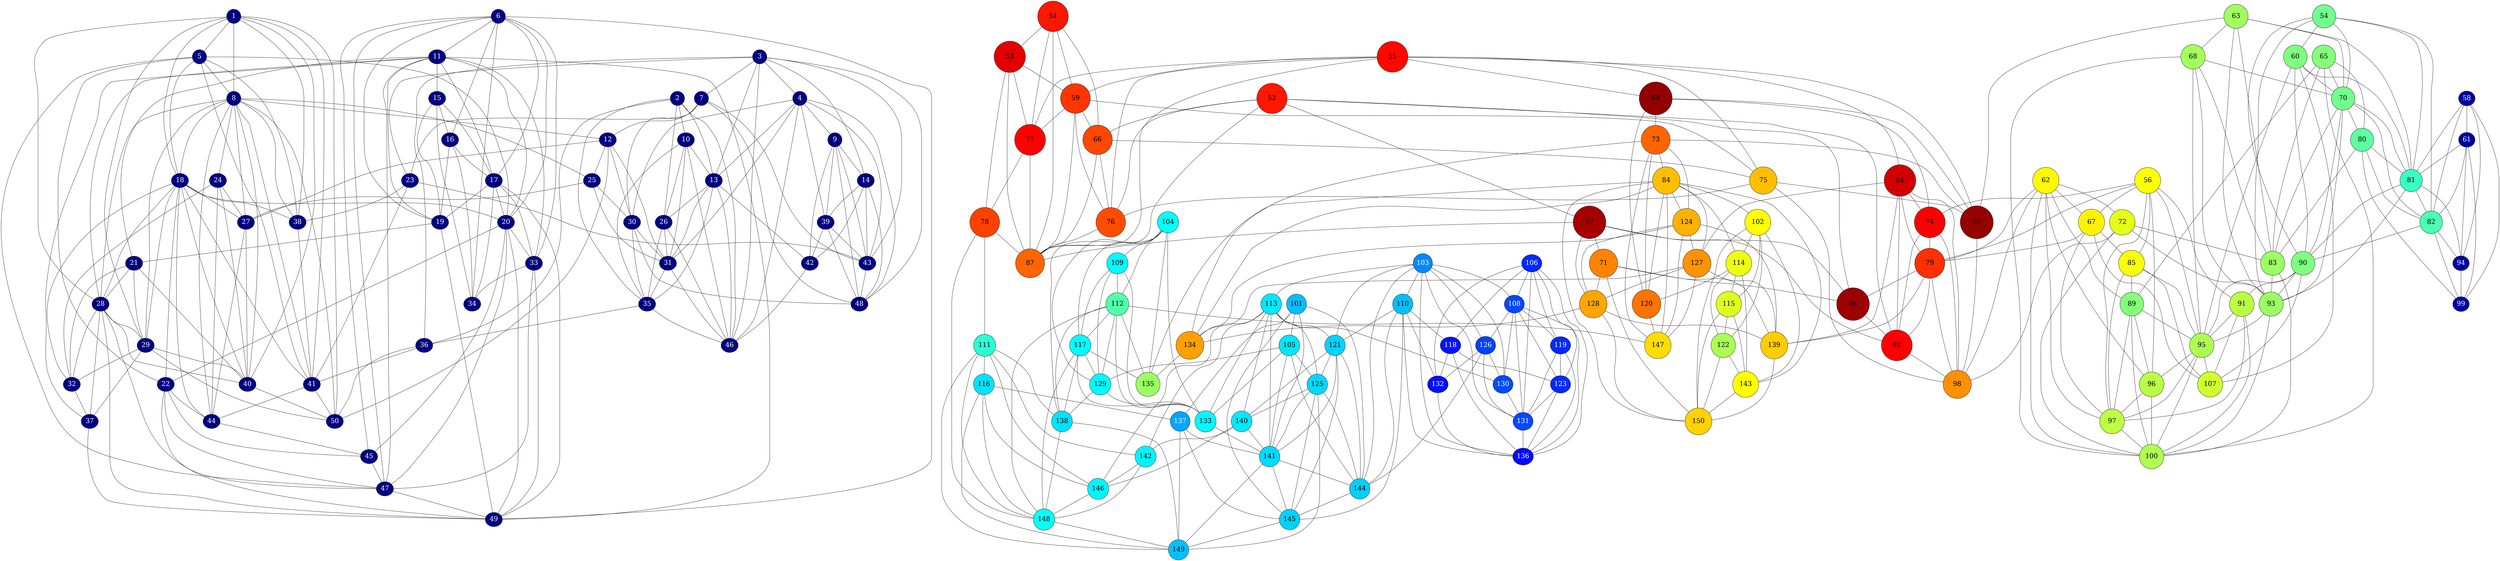 graph Walk {
1 [fillcolor="0.6667,1.0000,0.5060"][style=filled][width=0.7500][height=0.7500][fontcolor="0,0,1.0"][fontsize=25]
1 -- 5
1 -- 8
1 -- 18
1 -- 28
1 -- 29
1 -- 38
1 -- 40
1 -- 41
1 -- 50
2 [fillcolor="0.6667,1.0000,0.5060"][style=filled][width=0.7500][height=0.7500][fontcolor="0,0,1.0"][fontsize=25]
2 -- 10
2 -- 13
2 -- 26
2 -- 35
2 -- 36
2 -- 46
3 [fillcolor="0.6667,1.0000,0.5060"][style=filled][width=0.7500][height=0.7500][fontcolor="0,0,1.0"][fontsize=25]
3 -- 4
3 -- 7
3 -- 13
3 -- 14
3 -- 23
3 -- 36
3 -- 43
3 -- 46
3 -- 48
4 [fillcolor="0.6667,1.0000,0.5060"][style=filled][width=0.7500][height=0.7500][fontcolor="0,0,1.0"][fontsize=25]
4 -- 9
4 -- 13
4 -- 30
4 -- 31
4 -- 39
4 -- 43
4 -- 46
4 -- 48
5 [fillcolor="0.6667,1.0000,0.5060"][style=filled][width=0.7500][height=0.7500][fontcolor="0,0,1.0"][fontsize=25]
5 -- 8
5 -- 18
5 -- 20
5 -- 22
5 -- 38
5 -- 41
5 -- 47
6 [fillcolor="0.6667,1.0000,0.5060"][style=filled][width=0.7500][height=0.7500][fontcolor="0,0,1.0"][fontsize=25]
6 -- 11
6 -- 16
6 -- 17
6 -- 19
6 -- 20
6 -- 33
6 -- 34
6 -- 45
6 -- 47
6 -- 49
7 [fillcolor="0.6667,1.0000,0.5060"][style=filled][width=0.7500][height=0.7500][fontcolor="0,0,1.0"][fontsize=25]
7 -- 12
7 -- 23
7 -- 30
7 -- 43
7 -- 48
8 [fillcolor="0.6667,1.0000,0.5060"][style=filled][width=0.7500][height=0.7500][fontcolor="0,0,1.0"][fontsize=25]
8 -- 12
8 -- 18
8 -- 24
8 -- 25
8 -- 27
8 -- 28
8 -- 29
8 -- 38
8 -- 40
8 -- 41
8 -- 44
8 -- 50
9 [fillcolor="0.6667,1.0000,0.5060"][style=filled][width=0.7500][height=0.7500][fontcolor="0,0,1.0"][fontsize=25]
9 -- 14
9 -- 39
9 -- 42
9 -- 43
9 -- 48
10 [fillcolor="0.6667,1.0000,0.5060"][style=filled][width=0.7500][height=0.7500][fontcolor="0,0,1.0"][fontsize=25]
10 -- 13
10 -- 26
10 -- 31
10 -- 35
10 -- 46
11 [fillcolor="0.6667,1.0000,0.5060"][style=filled][width=0.7500][height=0.7500][fontcolor="0,0,1.0"][fontsize=25]
11 -- 15
11 -- 17
11 -- 19
11 -- 20
11 -- 21
11 -- 28
11 -- 33
11 -- 37
11 -- 47
11 -- 49
12 [fillcolor="0.6667,1.0000,0.5060"][style=filled][width=0.7500][height=0.7500][fontcolor="0,0,1.0"][fontsize=25]
12 -- 25
12 -- 27
12 -- 30
12 -- 31
12 -- 50
13 [fillcolor="0.6667,1.0000,0.5060"][style=filled][width=0.7500][height=0.7500][fontcolor="0,0,1.0"][fontsize=25]
13 -- 26
13 -- 31
13 -- 35
13 -- 42
13 -- 46
14 [fillcolor="0.6667,1.0000,0.5060"][style=filled][width=0.7500][height=0.7500][fontcolor="0,0,1.0"][fontsize=25]
14 -- 39
14 -- 42
14 -- 43
14 -- 48
15 [fillcolor="0.6667,1.0000,0.5060"][style=filled][width=0.7500][height=0.7500][fontcolor="0,0,1.0"][fontsize=25]
15 -- 16
15 -- 17
15 -- 19
15 -- 34
16 [fillcolor="0.6667,1.0000,0.5060"][style=filled][width=0.7500][height=0.7500][fontcolor="0,0,1.0"][fontsize=25]
16 -- 17
16 -- 19
16 -- 34
17 [fillcolor="0.6667,1.0000,0.5060"][style=filled][width=0.7500][height=0.7500][fontcolor="0,0,1.0"][fontsize=25]
17 -- 19
17 -- 20
17 -- 33
17 -- 34
17 -- 49
18 [fillcolor="0.6667,1.0000,0.5060"][style=filled][width=0.7500][height=0.7500][fontcolor="0,0,1.0"][fontsize=25]
18 -- 20
18 -- 22
18 -- 27
18 -- 28
18 -- 29
18 -- 32
18 -- 38
18 -- 40
18 -- 41
18 -- 44
19 [fillcolor="0.6667,1.0000,0.5060"][style=filled][width=0.7500][height=0.7500][fontcolor="0,0,1.0"][fontsize=25]
19 -- 21
19 -- 49
20 [fillcolor="0.6667,1.0000,0.5060"][style=filled][width=0.7500][height=0.7500][fontcolor="0,0,1.0"][fontsize=25]
20 -- 22
20 -- 33
20 -- 45
20 -- 47
20 -- 49
21 [fillcolor="0.6667,1.0000,0.5060"][style=filled][width=0.7500][height=0.7500][fontcolor="0,0,1.0"][fontsize=25]
21 -- 28
21 -- 29
21 -- 32
21 -- 40
22 [fillcolor="0.6667,1.0000,0.5060"][style=filled][width=0.7500][height=0.7500][fontcolor="0,0,1.0"][fontsize=25]
22 -- 44
22 -- 45
22 -- 47
22 -- 49
23 [fillcolor="0.6667,1.0000,0.5060"][style=filled][width=0.7500][height=0.7500][fontcolor="0,0,1.0"][fontsize=25]
23 -- 38
23 -- 41
23 -- 43
24 [fillcolor="0.6667,1.0000,0.5060"][style=filled][width=0.7500][height=0.7500][fontcolor="0,0,1.0"][fontsize=25]
24 -- 27
24 -- 32
24 -- 40
24 -- 44
25 [fillcolor="0.6667,1.0000,0.5060"][style=filled][width=0.7500][height=0.7500][fontcolor="0,0,1.0"][fontsize=25]
25 -- 27
25 -- 30
25 -- 31
26 [fillcolor="0.6667,1.0000,0.5060"][style=filled][width=0.7500][height=0.7500][fontcolor="0,0,1.0"][fontsize=25]
26 -- 31
26 -- 35
26 -- 46
27 [fillcolor="0.6667,1.0000,0.5060"][style=filled][width=0.7500][height=0.7500][fontcolor="0,0,1.0"][fontsize=25]
27 -- 40
27 -- 44
28 [fillcolor="0.6667,1.0000,0.5060"][style=filled][width=0.7500][height=0.7500][fontcolor="0,0,1.0"][fontsize=25]
28 -- 29
28 -- 32
28 -- 37
28 -- 40
28 -- 47
28 -- 49
29 [fillcolor="0.6667,1.0000,0.5060"][style=filled][width=0.7500][height=0.7500][fontcolor="0,0,1.0"][fontsize=25]
29 -- 32
29 -- 37
29 -- 40
29 -- 50
30 [fillcolor="0.6667,1.0000,0.5060"][style=filled][width=0.7500][height=0.7500][fontcolor="0,0,1.0"][fontsize=25]
30 -- 31
30 -- 35
30 -- 48
31 [fillcolor="0.6667,1.0000,0.5060"][style=filled][width=0.7500][height=0.7500][fontcolor="0,0,1.0"][fontsize=25]
31 -- 35
31 -- 46
32 [fillcolor="0.6667,1.0000,0.5060"][style=filled][width=0.7500][height=0.7500][fontcolor="0,0,1.0"][fontsize=25]
32 -- 37
33 [fillcolor="0.6667,1.0000,0.5060"][style=filled][width=0.7500][height=0.7500][fontcolor="0,0,1.0"][fontsize=25]
33 -- 34
33 -- 47
33 -- 49
34 [fillcolor="0.6667,1.0000,0.5060"][style=filled][width=0.7500][height=0.7500][fontcolor="0,0,1.0"][fontsize=25]
35 [fillcolor="0.6667,1.0000,0.5060"][style=filled][width=0.7500][height=0.7500][fontcolor="0,0,1.0"][fontsize=25]
35 -- 36
35 -- 46
36 [fillcolor="0.6667,1.0000,0.5060"][style=filled][width=0.7500][height=0.7500][fontcolor="0,0,1.0"][fontsize=25]
36 -- 41
36 -- 50
37 [fillcolor="0.6667,1.0000,0.5060"][style=filled][width=0.7500][height=0.7500][fontcolor="0,0,1.0"][fontsize=25]
37 -- 49
38 [fillcolor="0.6667,1.0000,0.5060"][style=filled][width=0.7500][height=0.7500][fontcolor="0,0,1.0"][fontsize=25]
38 -- 41
39 [fillcolor="0.6667,1.0000,0.5060"][style=filled][width=0.7500][height=0.7500][fontcolor="0,0,1.0"][fontsize=25]
39 -- 42
39 -- 43
39 -- 48
40 [fillcolor="0.6667,1.0000,0.5060"][style=filled][width=0.7500][height=0.7500][fontcolor="0,0,1.0"][fontsize=25]
40 -- 50
41 [fillcolor="0.6667,1.0000,0.5060"][style=filled][width=0.7500][height=0.7500][fontcolor="0,0,1.0"][fontsize=25]
41 -- 44
41 -- 50
42 [fillcolor="0.6667,1.0000,0.5060"][style=filled][width=0.7500][height=0.7500][fontcolor="0,0,1.0"][fontsize=25]
42 -- 46
43 [fillcolor="0.6667,1.0000,0.5060"][style=filled][width=0.7500][height=0.7500][fontcolor="0,0,1.0"][fontsize=25]
43 -- 48
44 [fillcolor="0.6667,1.0000,0.5060"][style=filled][width=0.7500][height=0.7500][fontcolor="0,0,1.0"][fontsize=25]
44 -- 45
45 [fillcolor="0.6667,1.0000,0.5060"][style=filled][width=0.7500][height=0.7500][fontcolor="0,0,1.0"][fontsize=25]
45 -- 47
46 [fillcolor="0.6667,1.0000,0.5060"][style=filled][width=0.7500][height=0.7500][fontcolor="0,0,1.0"][fontsize=25]
47 [fillcolor="0.6667,1.0000,0.5060"][style=filled][width=0.7500][height=0.7500][fontcolor="0,0,1.0"][fontsize=25]
47 -- 49
48 [fillcolor="0.6667,1.0000,0.5060"][style=filled][width=0.7500][height=0.7500][fontcolor="0,0,1.0"][fontsize=25]
49 [fillcolor="0.6667,1.0000,0.5060"][style=filled][width=0.7500][height=0.7500][fontcolor="0,0,1.0"][fontsize=25]
50 [fillcolor="0.6667,1.0000,0.5060"][style=filled][width=0.7500][height=0.7500][fontcolor="0,0,1.0"][fontsize=25]
51 [fillcolor="0.0146,1.0000,1.0000"][style=filled][width=1.6053][height=1.6053][fontcolor="0,0,0.0"][fontsize=25]
51 -- 53
51 -- 59
51 -- 66
51 -- 77
51 -- 87
52 [fillcolor="0.0159,1.0000,1.0000"][style=filled][width=1.6027][height=1.6027][fontcolor="0,0,0.0"][fontsize=25]
52 -- 57
52 -- 66
52 -- 76
52 -- 86
52 -- 87
52 -- 92
53 [fillcolor="0.0000,1.0000,0.8884"][style=filled][width=1.6554][height=1.6554][fontcolor="0,0,0.0"][fontsize=25]
53 -- 59
53 -- 77
53 -- 78
53 -- 87
54 [fillcolor="0.3679,0.5578,1.0000"][style=filled][width=1.2357][height=1.2357][fontcolor="0,0,0.0"][fontsize=25]
54 -- 60
54 -- 70
54 -- 81
54 -- 82
54 -- 90
54 -- 93
55 [fillcolor="0.0053,1.0000,1.0000"][style=filled][width=1.6191][height=1.6191][fontcolor="0,0,0.0"][fontsize=25]
55 -- 59
55 -- 64
55 -- 69
55 -- 75
55 -- 76
55 -- 77
55 -- 87
55 -- 88
56 [fillcolor="0.1701,0.9801,1.0000"][style=filled][width=1.3707][height=1.3707][fontcolor="0,0,0.0"][fontsize=25]
56 -- 67
56 -- 74
56 -- 79
56 -- 85
56 -- 91
56 -- 95
56 -- 96
56 -- 97
57 [fillcolor="0.0000,1.0000,0.6414"][style=filled][width=1.7175][height=1.7175][fontcolor="0,0,0.0"][fontsize=25]
57 -- 71
57 -- 86
57 -- 87
57 -- 92
57 -- 128
58 [fillcolor="0.6667,1.0000,0.6295"][style=filled][width=0.7806][height=0.7806][fontcolor="0,0,1.0"][fontsize=25]
58 -- 61
58 -- 81
58 -- 82
58 -- 94
58 -- 99
59 [fillcolor="0.0352,1.0000,1.0000"][style=filled][width=1.5740][height=1.5740][fontcolor="0,0,0.0"][fontsize=25]
59 -- 66
59 -- 75
59 -- 76
59 -- 77
59 -- 87
60 [fillcolor="0.3347,0.5020,1.0000"][style=filled][width=1.2504][height=1.2504][fontcolor="0,0,0.0"][fontsize=25]
60 -- 70
60 -- 81
60 -- 90
60 -- 95
60 -- 107
61 [fillcolor="0.6667,1.0000,0.6335"][style=filled][width=0.7822][height=0.7822][fontcolor="0,0,1.0"][fontsize=25]
61 -- 81
61 -- 82
61 -- 94
61 -- 99
62 [fillcolor="0.1627,1.0000,1.0000"][style=filled][width=1.3824][height=1.3824][fontcolor="0,0,0.0"][fontsize=25]
62 -- 67
62 -- 72
62 -- 79
62 -- 89
62 -- 96
62 -- 97
62 -- 98
62 -- 100
63 [fillcolor="0.2682,0.6215,1.0000"][style=filled][width=1.2810][height=1.2810][fontcolor="0,0,0.0"][fontsize=25]
63 -- 68
63 -- 70
63 -- 81
63 -- 83
63 -- 88
63 -- 93
64 [fillcolor="0.0000,1.0000,0.8167"][style=filled][width=1.6725][height=1.6725][fontcolor="0,0,0.0"][fontsize=25]
64 -- 74
64 -- 79
64 -- 92
64 -- 98
64 -- 127
64 -- 139
65 [fillcolor="0.3193,0.5219,1.0000"][style=filled][width=1.2559][height=1.2559][fontcolor="0,0,0.0"][fontsize=25]
65 -- 70
65 -- 80
65 -- 83
65 -- 89
65 -- 100
66 [fillcolor="0.0471,1.0000,1.0000"][style=filled][width=1.5563][height=1.5563][fontcolor="0,0,0.0"][fontsize=25]
66 -- 75
66 -- 76
66 -- 87
67 [fillcolor="0.1580,1.0000,1.0000"][style=filled][width=1.3891][height=1.3891][fontcolor="0,0,0.0"][fontsize=25]
67 -- 79
67 -- 85
67 -- 97
67 -- 107
68 [fillcolor="0.2615,0.6375,1.0000"][style=filled][width=1.2849][height=1.2849][fontcolor="0,0,0.0"][fontsize=25]
68 -- 70
68 -- 83
68 -- 93
68 -- 95
68 -- 100
69 [fillcolor="0.0000,1.0000,0.5777"][style=filled][width=1.7325][height=1.7325][fontcolor="0,0,0.0"][fontsize=25]
69 -- 73
69 -- 74
69 -- 88
69 -- 120
70 [fillcolor="0.3657,0.5538,1.0000"][style=filled][width=1.2374][height=1.2374][fontcolor="0,0,0.0"][fontsize=25]
70 -- 80
70 -- 81
70 -- 82
70 -- 83
70 -- 90
70 -- 93
71 [fillcolor="0.0857,1.0000,1.0000"][style=filled][width=1.4977][height=1.4977][fontcolor="0,0,0.0"][fontsize=25]
71 -- 86
71 -- 128
71 -- 139
71 -- 150
72 [fillcolor="0.1851,0.9004,1.0000"][style=filled][width=1.3515][height=1.3515][fontcolor="0,0,0.0"][fontsize=25]
72 -- 83
72 -- 93
72 -- 98
72 -- 100
73 [fillcolor="0.0657,1.0000,1.0000"][style=filled][width=1.5276][height=1.5276][fontcolor="0,0,0.0"][fontsize=25]
73 -- 84
73 -- 88
73 -- 120
73 -- 124
73 -- 134
73 -- 147
74 [fillcolor="0.0000,1.0000,0.9880"][style=filled][width=1.6295][height=1.6295][fontcolor="0,0,0.0"][fontsize=25]
74 -- 79
74 -- 92
74 -- 98
75 [fillcolor="0.1248,1.0000,1.0000"][style=filled][width=1.4393][height=1.4393][fontcolor="0,0,0.0"][fontsize=25]
75 -- 76
75 -- 88
75 -- 98
76 [fillcolor="0.0505,1.0000,1.0000"][style=filled][width=1.5505][height=1.5505][fontcolor="0,0,0.0"][fontsize=25]
76 -- 87
77 [fillcolor="0.0000,1.0000,1.0000"][style=filled][width=1.6267][height=1.6267][fontcolor="0,0,0.0"][fontsize=25]
77 -- 78
77 -- 87
78 [fillcolor="0.0425,1.0000,1.0000"][style=filled][width=1.5625][height=1.5625][fontcolor="0,0,0.0"][fontsize=25]
78 -- 87
78 -- 111
78 -- 148
79 [fillcolor="0.0319,1.0000,1.0000"][style=filled][width=1.5789][height=1.5789][fontcolor="0,0,0.0"][fontsize=25]
79 -- 86
79 -- 92
79 -- 98
79 -- 139
80 [fillcolor="0.4019,0.6295,1.0000"][style=filled][width=1.2185][height=1.2185][fontcolor="0,0,0.0"][fontsize=25]
80 -- 81
80 -- 82
80 -- 83
80 -- 99
81 [fillcolor="0.4521,0.7769,1.0000"][style=filled][width=1.1811][height=1.1811][fontcolor="0,0,0.0"][fontsize=25]
81 -- 82
81 -- 90
81 -- 93
81 -- 94
82 [fillcolor="0.4303,0.7052,1.0000"][style=filled][width=1.1995][height=1.1995][fontcolor="0,0,0.0"][fontsize=25]
82 -- 90
82 -- 94
82 -- 99
83 [fillcolor="0.2734,0.6096,1.0000"][style=filled][width=1.2780][height=1.2780][fontcolor="0,0,0.0"][fontsize=25]
83 -- 93
83 -- 100
84 [fillcolor="0.1242,1.0000,1.0000"][style=filled][width=1.4396][height=1.4396][fontcolor="0,0,0.0"][fontsize=25]
84 -- 102
84 -- 114
84 -- 120
84 -- 124
84 -- 127
84 -- 134
84 -- 135
84 -- 143
84 -- 147
84 -- 150
85 [fillcolor="0.1707,0.9761,1.0000"][style=filled][width=1.3698][height=1.3698][fontcolor="0,0,0.0"][fontsize=25]
85 -- 89
85 -- 95
85 -- 97
85 -- 107
86 [fillcolor="0.0000,1.0000,0.6096"][style=filled][width=1.7253][height=1.7253][fontcolor="0,0,0.0"][fontsize=25]
86 -- 92
87 [fillcolor="0.0664,1.0000,1.0000"][style=filled][width=1.5270][height=1.5270][fontcolor="0,0,0.0"][fontsize=25]
88 [fillcolor="0.0000,1.0000,0.5857"][style=filled][width=1.7310][height=1.7310][fontcolor="0,0,0.0"][fontsize=25]
88 -- 98
89 [fillcolor="0.3193,0.5219,1.0000"][style=filled][width=1.2561][height=1.2561][fontcolor="0,0,0.0"][fontsize=25]
89 -- 95
89 -- 96
89 -- 97
89 -- 100
90 [fillcolor="0.3347,0.5020,1.0000"][style=filled][width=1.2500][height=1.2500][fontcolor="0,0,0.0"][fontsize=25]
90 -- 91
90 -- 93
90 -- 95
90 -- 107
91 [fillcolor="0.2286,0.7291,1.0000"][style=filled][width=1.3077][height=1.3077][fontcolor="0,0,0.0"][fontsize=25]
91 -- 95
91 -- 97
91 -- 100
91 -- 107
92 [fillcolor="0.0000,1.0000,1.0000"][style=filled][width=1.6266][height=1.6266][fontcolor="0,0,0.0"][fontsize=25]
92 -- 98
93 [fillcolor="0.2752,0.6056,1.0000"][style=filled][width=1.2769][height=1.2769][fontcolor="0,0,0.0"][fontsize=25]
93 -- 95
93 -- 100
94 [fillcolor="0.6667,1.0000,0.6255"][style=filled][width=0.7803][height=0.7803][fontcolor="0,0,1.0"][fontsize=25]
94 -- 99
95 [fillcolor="0.2461,0.6773,1.0000"][style=filled][width=1.2954][height=1.2954][fontcolor="0,0,0.0"][fontsize=25]
95 -- 96
95 -- 97
95 -- 100
95 -- 107
96 [fillcolor="0.2299,0.7251,1.0000"][style=filled][width=1.3069][height=1.3069][fontcolor="0,0,0.0"][fontsize=25]
96 -- 97
96 -- 100
97 [fillcolor="0.2249,0.7410,1.0000"][style=filled][width=1.3107][height=1.3107][fontcolor="0,0,0.0"][fontsize=25]
97 -- 100
98 [fillcolor="0.0950,1.0000,1.0000"][style=filled][width=1.4837][height=1.4837][fontcolor="0,0,0.0"][fontsize=25]
99 [fillcolor="0.6667,1.0000,0.6295"][style=filled][width=0.7805][height=0.7805][fontcolor="0,0,1.0"][fontsize=25]
100 [fillcolor="0.2432,0.6853,1.0000"][style=filled][width=1.2965][height=1.2965][fontcolor="0,0,0.0"][fontsize=25]
101 [fillcolor="0.5418,1.0000,1.0000"][style=filled][width=1.0622][height=1.0622][fontcolor="0,0,0.0"][fontsize=25]
101 -- 105
101 -- 137
101 -- 141
101 -- 144
101 -- 145
102 [fillcolor="0.1667,1.0000,1.0000"][style=filled][width=1.3764][height=1.3764][fontcolor="0,0,0.0"][fontsize=25]
102 -- 114
102 -- 115
102 -- 122
102 -- 143
102 -- 150
103 [fillcolor="0.5770,1.0000,1.0000"][style=filled][width=1.0093][height=1.0093][fontcolor="0,0,1.0"][fontsize=25]
103 -- 108
103 -- 110
103 -- 113
103 -- 121
103 -- 126
103 -- 130
103 -- 131
103 -- 136
103 -- 144
104 [fillcolor="0.4980,0.9880,1.0000"][style=filled][width=1.1278][height=1.1278][fontcolor="0,0,0.0"][fontsize=25]
104 -- 109
104 -- 112
104 -- 117
104 -- 129
104 -- 133
104 -- 135
104 -- 138
105 [fillcolor="0.5166,1.0000,1.0000"][style=filled][width=1.1000][height=1.1000][fontcolor="0,0,0.0"][fontsize=25]
105 -- 125
105 -- 129
105 -- 133
105 -- 141
105 -- 144
106 [fillcolor="0.6388,1.0000,1.0000"][style=filled][width=0.9165][height=0.9165][fontcolor="0,0,1.0"][fontsize=25]
106 -- 108
106 -- 118
106 -- 119
106 -- 123
106 -- 131
106 -- 132
106 -- 136
107 [fillcolor="0.2051,0.8127,1.0000"][style=filled][width=1.3293][height=1.3293][fontcolor="0,0,0.0"][fontsize=25]
108 [fillcolor="0.6195,1.0000,1.0000"][style=filled][width=0.9447][height=0.9447][fontcolor="0,0,1.0"][fontsize=25]
108 -- 119
108 -- 123
108 -- 126
108 -- 130
108 -- 131
108 -- 136
109 [fillcolor="0.5027,1.0000,1.0000"][style=filled][width=1.1215][height=1.1215][fontcolor="0,0,0.0"][fontsize=25]
109 -- 112
109 -- 117
109 -- 129
109 -- 133
110 [fillcolor="0.5412,1.0000,1.0000"][style=filled][width=1.0632][height=1.0632][fontcolor="0,0,0.0"][fontsize=25]
110 -- 118
110 -- 121
110 -- 132
110 -- 136
110 -- 144
110 -- 145
111 [fillcolor="0.4684,0.8406,1.0000"][style=filled][width=1.1650][height=1.1650][fontcolor="0,0,0.0"][fontsize=25]
111 -- 116
111 -- 138
111 -- 142
111 -- 146
111 -- 148
111 -- 149
112 [fillcolor="0.4177,0.6693,1.0000"][style=filled][width=1.2077][height=1.2077][fontcolor="0,0,0.0"][fontsize=25]
112 -- 117
112 -- 129
112 -- 133
112 -- 135
112 -- 138
112 -- 147
112 -- 148
113 [fillcolor="0.5159,1.0000,1.0000"][style=filled][width=1.1012][height=1.1012][fontcolor="0,0,0.0"][fontsize=25]
113 -- 121
113 -- 125
113 -- 130
113 -- 133
113 -- 140
113 -- 141
113 -- 142
113 -- 146
114 [fillcolor="0.1788,0.9323,1.0000"][style=filled][width=1.3588][height=1.3588][fontcolor="0,0,0.0"][fontsize=25]
114 -- 115
114 -- 120
114 -- 122
114 -- 143
115 [fillcolor="0.1902,0.8765,1.0000"][style=filled][width=1.3453][height=1.3453][fontcolor="0,0,0.0"][fontsize=25]
115 -- 122
115 -- 143
115 -- 150
116 [fillcolor="0.5186,1.0000,1.0000"][style=filled][width=1.0970][height=1.0970][fontcolor="0,0,0.0"][fontsize=25]
116 -- 137
116 -- 146
116 -- 148
116 -- 149
117 [fillcolor="0.5007,1.0000,1.0000"][style=filled][width=1.1243][height=1.1243][fontcolor="0,0,0.0"][fontsize=25]
117 -- 129
117 -- 133
117 -- 135
117 -- 138
117 -- 148
118 [fillcolor="0.6534,1.0000,1.0000"][style=filled][width=0.8939][height=0.8939][fontcolor="0,0,1.0"][fontsize=25]
118 -- 123
118 -- 132
118 -- 136
119 [fillcolor="0.6388,1.0000,1.0000"][style=filled][width=0.9163][height=0.9163][fontcolor="0,0,1.0"][fontsize=25]
119 -- 123
119 -- 131
119 -- 136
120 [fillcolor="0.0750,1.0000,1.0000"][style=filled][width=1.5139][height=1.5139][fontcolor="0,0,0.0"][fontsize=25]
120 -- 147
121 [fillcolor="0.5292,1.0000,1.0000"][style=filled][width=1.0812][height=1.0812][fontcolor="0,0,0.0"][fontsize=25]
121 -- 125
121 -- 140
121 -- 141
121 -- 144
121 -- 145
122 [fillcolor="0.2505,0.6653,1.0000"][style=filled][width=1.2917][height=1.2917][fontcolor="0,0,0.0"][fontsize=25]
122 -- 143
122 -- 150
123 [fillcolor="0.6381,1.0000,1.0000"][style=filled][width=0.9167][height=0.9167][fontcolor="0,0,1.0"][fontsize=25]
123 -- 131
123 -- 136
124 [fillcolor="0.1155,1.0000,1.0000"][style=filled][width=1.4526][height=1.4526][fontcolor="0,0,0.0"][fontsize=25]
124 -- 127
124 -- 128
124 -- 134
124 -- 139
124 -- 147
125 [fillcolor="0.5252,1.0000,1.0000"][style=filled][width=1.0867][height=1.0867][fontcolor="0,0,0.0"][fontsize=25]
125 -- 140
125 -- 141
125 -- 144
125 -- 145
125 -- 149
126 [fillcolor="0.6235,1.0000,1.0000"][style=filled][width=0.9389][height=0.9389][fontcolor="0,0,1.0"][fontsize=25]
126 -- 130
126 -- 131
126 -- 132
126 -- 144
127 [fillcolor="0.0956,1.0000,1.0000"][style=filled][width=1.4827][height=1.4827][fontcolor="0,0,0.0"][fontsize=25]
127 -- 128
127 -- 134
127 -- 139
127 -- 147
128 [fillcolor="0.1082,1.0000,1.0000"][style=filled][width=1.4638][height=1.4638][fontcolor="0,0,0.0"][fontsize=25]
128 -- 134
128 -- 139
128 -- 150
129 [fillcolor="0.5020,1.0000,1.0000"][style=filled][width=1.1222][height=1.1222][fontcolor="0,0,0.0"][fontsize=25]
129 -- 133
129 -- 138
130 [fillcolor="0.6175,1.0000,1.0000"][style=filled][width=0.9483][height=0.9483][fontcolor="0,0,1.0"][fontsize=25]
130 -- 131
131 [fillcolor="0.6189,1.0000,1.0000"][style=filled][width=0.9463][height=0.9463][fontcolor="0,0,1.0"][fontsize=25]
131 -- 136
132 [fillcolor="0.6554,1.0000,1.0000"][style=filled][width=0.8911][height=0.8911][fontcolor="0,0,1.0"][fontsize=25]
132 -- 136
133 [fillcolor="0.5040,1.0000,1.0000"][style=filled][width=1.1187][height=1.1187][fontcolor="0,0,0.0"][fontsize=25]
133 -- 141
134 [fillcolor="0.1042,1.0000,1.0000"][style=filled][width=1.4701][height=1.4701][fontcolor="0,0,0.0"][fontsize=25]
134 -- 135
135 [fillcolor="0.2752,0.6056,1.0000"][style=filled][width=1.2766][height=1.2766][fontcolor="0,0,0.0"][fontsize=25]
136 [fillcolor="0.6607,1.0000,1.0000"][style=filled][width=0.8827][height=0.8827][fontcolor="0,0,1.0"][fontsize=25]
137 [fillcolor="0.5584,1.0000,1.0000"][style=filled][width=1.0368][height=1.0368][fontcolor="0,0,1.0"][fontsize=25]
137 -- 141
137 -- 145
137 -- 149
138 [fillcolor="0.5186,1.0000,1.0000"][style=filled][width=1.0972][height=1.0972][fontcolor="0,0,0.0"][fontsize=25]
138 -- 148
138 -- 149
139 [fillcolor="0.1335,1.0000,1.0000"][style=filled][width=1.4259][height=1.4259][fontcolor="0,0,0.0"][fontsize=25]
139 -- 150
140 [fillcolor="0.5146,1.0000,1.0000"][style=filled][width=1.1028][height=1.1028][fontcolor="0,0,0.0"][fontsize=25]
140 -- 141
140 -- 142
140 -- 146
141 [fillcolor="0.5239,1.0000,1.0000"][style=filled][width=1.0888][height=1.0888][fontcolor="0,0,0.0"][fontsize=25]
141 -- 144
141 -- 145
141 -- 149
142 [fillcolor="0.5073,1.0000,1.0000"][style=filled][width=1.1140][height=1.1140][fontcolor="0,0,0.0"][fontsize=25]
142 -- 146
142 -- 148
143 [fillcolor="0.1667,1.0000,1.0000"][style=filled][width=1.3764][height=1.3764][fontcolor="0,0,0.0"][fontsize=25]
143 -- 150
144 [fillcolor="0.5312,1.0000,1.0000"][style=filled][width=1.0785][height=1.0785][fontcolor="0,0,0.0"][fontsize=25]
144 -- 145
145 [fillcolor="0.5292,1.0000,1.0000"][style=filled][width=1.0810][height=1.0810][fontcolor="0,0,0.0"][fontsize=25]
145 -- 149
146 [fillcolor="0.5066,1.0000,1.0000"][style=filled][width=1.1145][height=1.1145][fontcolor="0,0,0.0"][fontsize=25]
146 -- 148
147 [fillcolor="0.1441,1.0000,1.0000"][style=filled][width=1.4096][height=1.4096][fontcolor="0,0,0.0"][fontsize=25]
148 [fillcolor="0.4952,0.9721,1.0000"][style=filled][width=1.1319][height=1.1319][fontcolor="0,0,0.0"][fontsize=25]
148 -- 149
149 [fillcolor="0.5405,1.0000,1.0000"][style=filled][width=1.0644][height=1.0644][fontcolor="0,0,0.0"][fontsize=25]
150 [fillcolor="0.1368,1.0000,1.0000"][style=filled][width=1.4211][height=1.4211][fontcolor="0,0,0.0"][fontsize=25]
}
